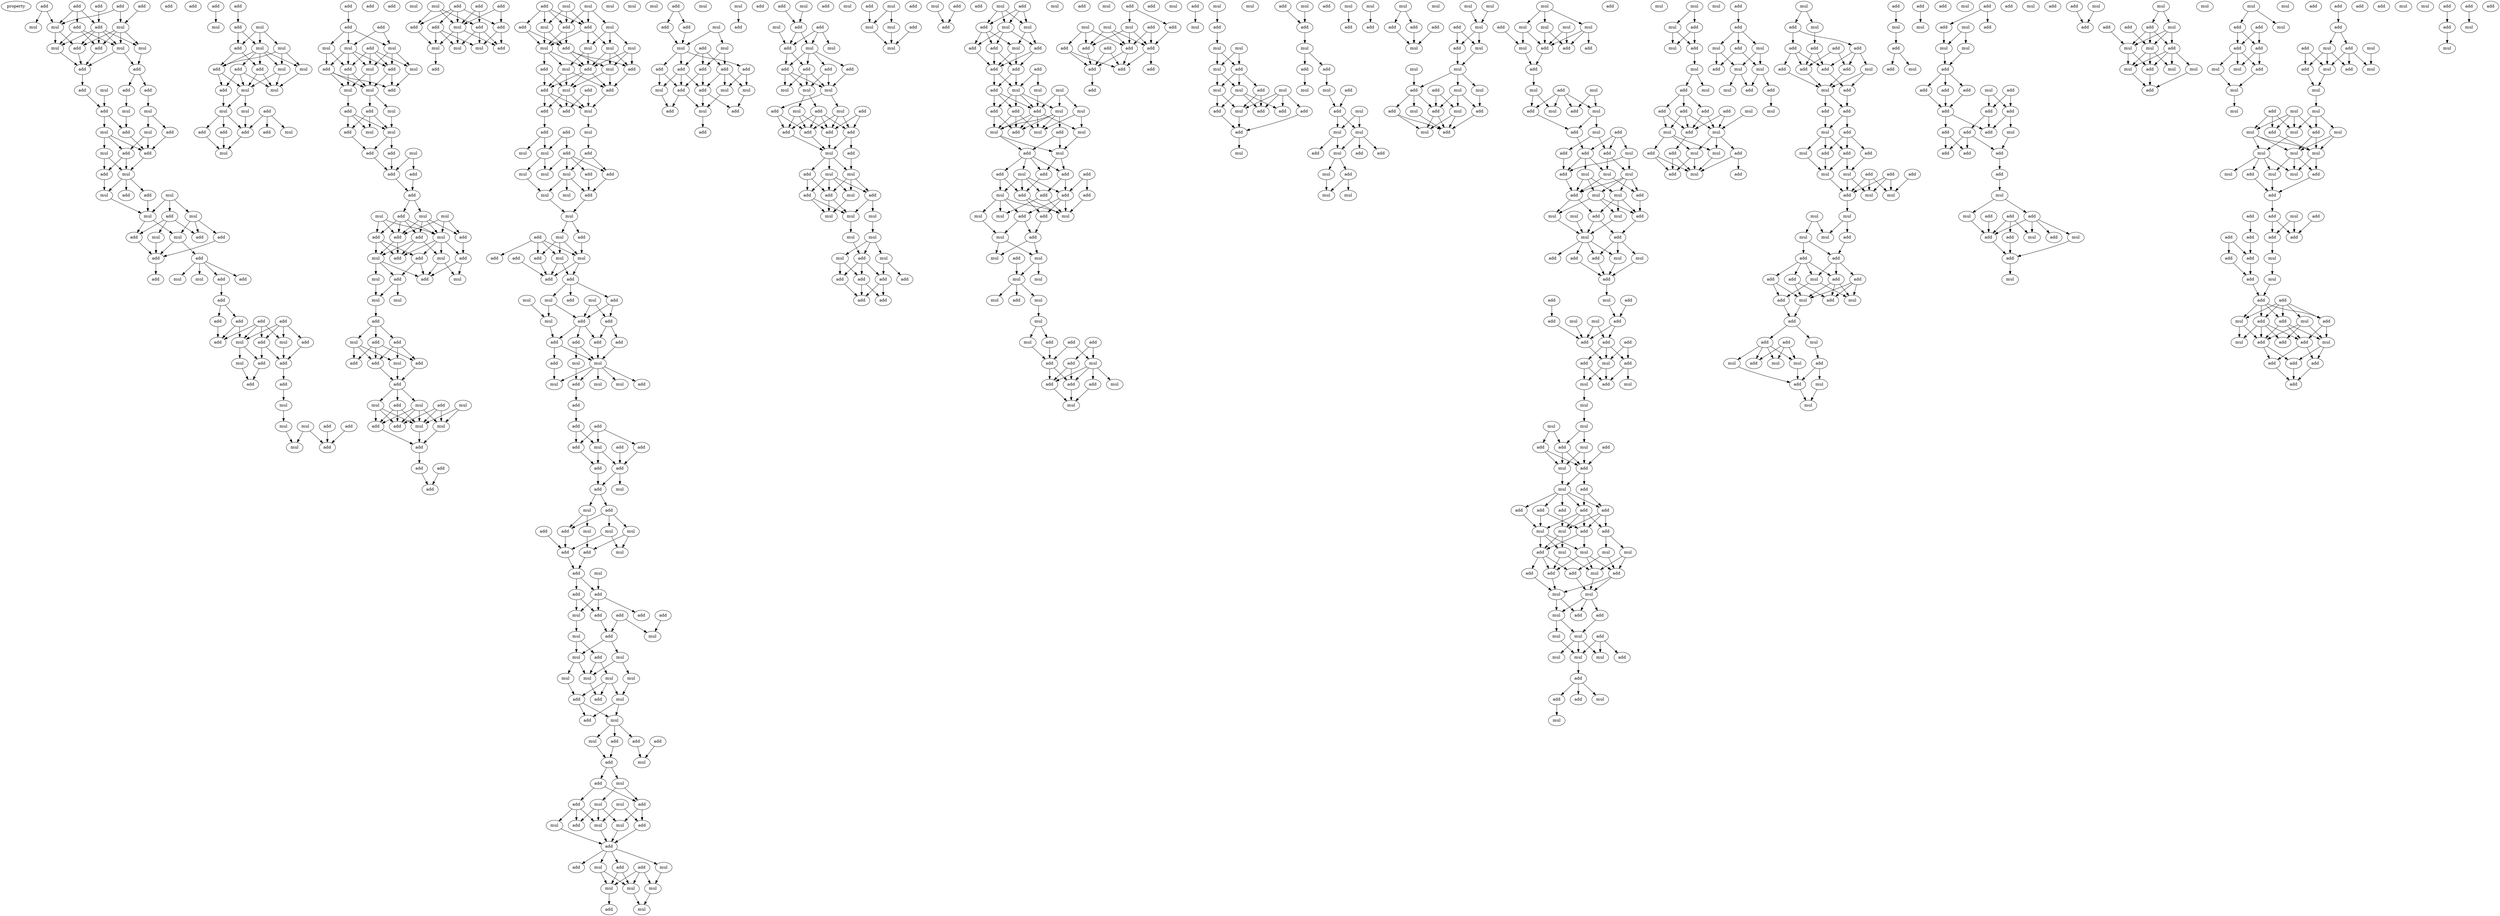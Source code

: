 digraph {
    node [fontcolor=black]
    property [mul=2,lf=1.3]
    0 [ label = add ];
    1 [ label = add ];
    2 [ label = add ];
    3 [ label = add ];
    4 [ label = add ];
    5 [ label = mul ];
    6 [ label = add ];
    7 [ label = mul ];
    8 [ label = add ];
    9 [ label = mul ];
    10 [ label = mul ];
    11 [ label = mul ];
    12 [ label = mul ];
    13 [ label = add ];
    14 [ label = add ];
    15 [ label = add ];
    16 [ label = add ];
    17 [ label = add ];
    18 [ label = add ];
    19 [ label = add ];
    20 [ label = mul ];
    21 [ label = add ];
    22 [ label = mul ];
    23 [ label = mul ];
    24 [ label = mul ];
    25 [ label = add ];
    26 [ label = mul ];
    27 [ label = add ];
    28 [ label = add ];
    29 [ label = mul ];
    30 [ label = add ];
    31 [ label = mul ];
    32 [ label = add ];
    33 [ label = mul ];
    34 [ label = add ];
    35 [ label = add ];
    36 [ label = mul ];
    37 [ label = mul ];
    38 [ label = mul ];
    39 [ label = add ];
    40 [ label = add ];
    41 [ label = mul ];
    42 [ label = add ];
    43 [ label = add ];
    44 [ label = mul ];
    45 [ label = add ];
    46 [ label = add ];
    47 [ label = add ];
    48 [ label = add ];
    49 [ label = add ];
    50 [ label = mul ];
    51 [ label = mul ];
    52 [ label = add ];
    53 [ label = add ];
    54 [ label = add ];
    55 [ label = add ];
    56 [ label = add ];
    57 [ label = add ];
    58 [ label = add ];
    59 [ label = mul ];
    60 [ label = mul ];
    61 [ label = add ];
    62 [ label = mul ];
    63 [ label = add ];
    64 [ label = add ];
    65 [ label = add ];
    66 [ label = add ];
    67 [ label = add ];
    68 [ label = mul ];
    69 [ label = mul ];
    70 [ label = add ];
    71 [ label = add ];
    72 [ label = mul ];
    73 [ label = add ];
    74 [ label = mul ];
    75 [ label = add ];
    76 [ label = add ];
    77 [ label = mul ];
    78 [ label = add ];
    79 [ label = mul ];
    80 [ label = add ];
    81 [ label = mul ];
    82 [ label = add ];
    83 [ label = mul ];
    84 [ label = add ];
    85 [ label = add ];
    86 [ label = mul ];
    87 [ label = mul ];
    88 [ label = add ];
    89 [ label = mul ];
    90 [ label = add ];
    91 [ label = mul ];
    92 [ label = mul ];
    93 [ label = add ];
    94 [ label = mul ];
    95 [ label = add ];
    96 [ label = add ];
    97 [ label = add ];
    98 [ label = mul ];
    99 [ label = add ];
    100 [ label = mul ];
    101 [ label = add ];
    102 [ label = add ];
    103 [ label = add ];
    104 [ label = add ];
    105 [ label = add ];
    106 [ label = add ];
    107 [ label = mul ];
    108 [ label = mul ];
    109 [ label = mul ];
    110 [ label = add ];
    111 [ label = add ];
    112 [ label = mul ];
    113 [ label = mul ];
    114 [ label = add ];
    115 [ label = add ];
    116 [ label = mul ];
    117 [ label = mul ];
    118 [ label = add ];
    119 [ label = add ];
    120 [ label = mul ];
    121 [ label = add ];
    122 [ label = mul ];
    123 [ label = mul ];
    124 [ label = add ];
    125 [ label = add ];
    126 [ label = mul ];
    127 [ label = add ];
    128 [ label = add ];
    129 [ label = add ];
    130 [ label = add ];
    131 [ label = mul ];
    132 [ label = mul ];
    133 [ label = mul ];
    134 [ label = add ];
    135 [ label = add ];
    136 [ label = add ];
    137 [ label = add ];
    138 [ label = mul ];
    139 [ label = mul ];
    140 [ label = add ];
    141 [ label = add ];
    142 [ label = add ];
    143 [ label = mul ];
    144 [ label = mul ];
    145 [ label = add ];
    146 [ label = mul ];
    147 [ label = add ];
    148 [ label = mul ];
    149 [ label = mul ];
    150 [ label = mul ];
    151 [ label = add ];
    152 [ label = add ];
    153 [ label = add ];
    154 [ label = mul ];
    155 [ label = mul ];
    156 [ label = add ];
    157 [ label = add ];
    158 [ label = add ];
    159 [ label = add ];
    160 [ label = mul ];
    161 [ label = mul ];
    162 [ label = add ];
    163 [ label = add ];
    164 [ label = mul ];
    165 [ label = add ];
    166 [ label = add ];
    167 [ label = mul ];
    168 [ label = mul ];
    169 [ label = add ];
    170 [ label = add ];
    171 [ label = add ];
    172 [ label = add ];
    173 [ label = add ];
    174 [ label = mul ];
    175 [ label = add ];
    176 [ label = add ];
    177 [ label = mul ];
    178 [ label = add ];
    179 [ label = add ];
    180 [ label = add ];
    181 [ label = add ];
    182 [ label = mul ];
    183 [ label = add ];
    184 [ label = mul ];
    185 [ label = mul ];
    186 [ label = add ];
    187 [ label = mul ];
    188 [ label = add ];
    189 [ label = mul ];
    190 [ label = add ];
    191 [ label = mul ];
    192 [ label = add ];
    193 [ label = add ];
    194 [ label = mul ];
    195 [ label = mul ];
    196 [ label = add ];
    197 [ label = mul ];
    198 [ label = mul ];
    199 [ label = mul ];
    200 [ label = add ];
    201 [ label = add ];
    202 [ label = mul ];
    203 [ label = add ];
    204 [ label = mul ];
    205 [ label = add ];
    206 [ label = mul ];
    207 [ label = add ];
    208 [ label = add ];
    209 [ label = add ];
    210 [ label = mul ];
    211 [ label = add ];
    212 [ label = add ];
    213 [ label = add ];
    214 [ label = mul ];
    215 [ label = add ];
    216 [ label = mul ];
    217 [ label = add ];
    218 [ label = mul ];
    219 [ label = add ];
    220 [ label = add ];
    221 [ label = mul ];
    222 [ label = mul ];
    223 [ label = mul ];
    224 [ label = add ];
    225 [ label = mul ];
    226 [ label = mul ];
    227 [ label = mul ];
    228 [ label = mul ];
    229 [ label = add ];
    230 [ label = mul ];
    231 [ label = add ];
    232 [ label = add ];
    233 [ label = add ];
    234 [ label = mul ];
    235 [ label = add ];
    236 [ label = mul ];
    237 [ label = add ];
    238 [ label = add ];
    239 [ label = add ];
    240 [ label = add ];
    241 [ label = mul ];
    242 [ label = mul ];
    243 [ label = mul ];
    244 [ label = add ];
    245 [ label = mul ];
    246 [ label = add ];
    247 [ label = add ];
    248 [ label = add ];
    249 [ label = add ];
    250 [ label = add ];
    251 [ label = mul ];
    252 [ label = mul ];
    253 [ label = add ];
    254 [ label = add ];
    255 [ label = add ];
    256 [ label = mul ];
    257 [ label = mul ];
    258 [ label = mul ];
    259 [ label = add ];
    260 [ label = add ];
    261 [ label = add ];
    262 [ label = add ];
    263 [ label = mul ];
    264 [ label = add ];
    265 [ label = add ];
    266 [ label = mul ];
    267 [ label = add ];
    268 [ label = add ];
    269 [ label = mul ];
    270 [ label = add ];
    271 [ label = mul ];
    272 [ label = add ];
    273 [ label = add ];
    274 [ label = mul ];
    275 [ label = add ];
    276 [ label = mul ];
    277 [ label = mul ];
    278 [ label = mul ];
    279 [ label = add ];
    280 [ label = add ];
    281 [ label = mul ];
    282 [ label = mul ];
    283 [ label = add ];
    284 [ label = add ];
    285 [ label = add ];
    286 [ label = mul ];
    287 [ label = add ];
    288 [ label = add ];
    289 [ label = add ];
    290 [ label = add ];
    291 [ label = mul ];
    292 [ label = mul ];
    293 [ label = add ];
    294 [ label = mul ];
    295 [ label = mul ];
    296 [ label = add ];
    297 [ label = mul ];
    298 [ label = mul ];
    299 [ label = mul ];
    300 [ label = mul ];
    301 [ label = add ];
    302 [ label = mul ];
    303 [ label = add ];
    304 [ label = mul ];
    305 [ label = add ];
    306 [ label = add ];
    307 [ label = add ];
    308 [ label = mul ];
    309 [ label = add ];
    310 [ label = mul ];
    311 [ label = add ];
    312 [ label = mul ];
    313 [ label = add ];
    314 [ label = mul ];
    315 [ label = add ];
    316 [ label = mul ];
    317 [ label = add ];
    318 [ label = add ];
    319 [ label = mul ];
    320 [ label = mul ];
    321 [ label = mul ];
    322 [ label = add ];
    323 [ label = add ];
    324 [ label = mul ];
    325 [ label = add ];
    326 [ label = mul ];
    327 [ label = add ];
    328 [ label = add ];
    329 [ label = mul ];
    330 [ label = mul ];
    331 [ label = mul ];
    332 [ label = mul ];
    333 [ label = add ];
    334 [ label = add ];
    335 [ label = mul ];
    336 [ label = add ];
    337 [ label = add ];
    338 [ label = add ];
    339 [ label = mul ];
    340 [ label = mul ];
    341 [ label = add ];
    342 [ label = add ];
    343 [ label = add ];
    344 [ label = add ];
    345 [ label = add ];
    346 [ label = add ];
    347 [ label = mul ];
    348 [ label = mul ];
    349 [ label = add ];
    350 [ label = mul ];
    351 [ label = add ];
    352 [ label = mul ];
    353 [ label = add ];
    354 [ label = mul ];
    355 [ label = add ];
    356 [ label = mul ];
    357 [ label = add ];
    358 [ label = add ];
    359 [ label = add ];
    360 [ label = mul ];
    361 [ label = add ];
    362 [ label = add ];
    363 [ label = mul ];
    364 [ label = add ];
    365 [ label = mul ];
    366 [ label = add ];
    367 [ label = mul ];
    368 [ label = add ];
    369 [ label = add ];
    370 [ label = add ];
    371 [ label = add ];
    372 [ label = mul ];
    373 [ label = mul ];
    374 [ label = mul ];
    375 [ label = add ];
    376 [ label = mul ];
    377 [ label = mul ];
    378 [ label = add ];
    379 [ label = add ];
    380 [ label = add ];
    381 [ label = add ];
    382 [ label = add ];
    383 [ label = add ];
    384 [ label = mul ];
    385 [ label = add ];
    386 [ label = mul ];
    387 [ label = mul ];
    388 [ label = add ];
    389 [ label = add ];
    390 [ label = mul ];
    391 [ label = mul ];
    392 [ label = add ];
    393 [ label = add ];
    394 [ label = mul ];
    395 [ label = mul ];
    396 [ label = mul ];
    397 [ label = mul ];
    398 [ label = mul ];
    399 [ label = mul ];
    400 [ label = mul ];
    401 [ label = add ];
    402 [ label = add ];
    403 [ label = add ];
    404 [ label = add ];
    405 [ label = add ];
    406 [ label = add ];
    407 [ label = add ];
    408 [ label = add ];
    409 [ label = mul ];
    410 [ label = mul ];
    411 [ label = mul ];
    412 [ label = add ];
    413 [ label = add ];
    414 [ label = mul ];
    415 [ label = mul ];
    416 [ label = add ];
    417 [ label = add ];
    418 [ label = add ];
    419 [ label = mul ];
    420 [ label = add ];
    421 [ label = mul ];
    422 [ label = mul ];
    423 [ label = add ];
    424 [ label = add ];
    425 [ label = add ];
    426 [ label = mul ];
    427 [ label = add ];
    428 [ label = add ];
    429 [ label = add ];
    430 [ label = add ];
    431 [ label = mul ];
    432 [ label = mul ];
    433 [ label = mul ];
    434 [ label = add ];
    435 [ label = add ];
    436 [ label = mul ];
    437 [ label = add ];
    438 [ label = add ];
    439 [ label = mul ];
    440 [ label = mul ];
    441 [ label = mul ];
    442 [ label = add ];
    443 [ label = add ];
    444 [ label = mul ];
    445 [ label = mul ];
    446 [ label = add ];
    447 [ label = add ];
    448 [ label = mul ];
    449 [ label = add ];
    450 [ label = add ];
    451 [ label = add ];
    452 [ label = add ];
    453 [ label = add ];
    454 [ label = add ];
    455 [ label = add ];
    456 [ label = mul ];
    457 [ label = add ];
    458 [ label = mul ];
    459 [ label = mul ];
    460 [ label = add ];
    461 [ label = mul ];
    462 [ label = mul ];
    463 [ label = add ];
    464 [ label = add ];
    465 [ label = mul ];
    466 [ label = mul ];
    467 [ label = mul ];
    468 [ label = mul ];
    469 [ label = mul ];
    470 [ label = add ];
    471 [ label = mul ];
    472 [ label = mul ];
    473 [ label = add ];
    474 [ label = add ];
    475 [ label = mul ];
    476 [ label = add ];
    477 [ label = mul ];
    478 [ label = add ];
    479 [ label = mul ];
    480 [ label = add ];
    481 [ label = add ];
    482 [ label = add ];
    483 [ label = add ];
    484 [ label = mul ];
    485 [ label = add ];
    486 [ label = mul ];
    487 [ label = mul ];
    488 [ label = add ];
    489 [ label = add ];
    490 [ label = mul ];
    491 [ label = mul ];
    492 [ label = add ];
    493 [ label = mul ];
    494 [ label = add ];
    495 [ label = add ];
    496 [ label = add ];
    497 [ label = add ];
    498 [ label = add ];
    499 [ label = add ];
    500 [ label = add ];
    501 [ label = add ];
    502 [ label = add ];
    503 [ label = add ];
    504 [ label = mul ];
    505 [ label = add ];
    506 [ label = mul ];
    507 [ label = mul ];
    508 [ label = add ];
    509 [ label = mul ];
    510 [ label = mul ];
    511 [ label = mul ];
    512 [ label = add ];
    513 [ label = mul ];
    514 [ label = mul ];
    515 [ label = mul ];
    516 [ label = mul ];
    517 [ label = add ];
    518 [ label = add ];
    519 [ label = add ];
    520 [ label = add ];
    521 [ label = mul ];
    522 [ label = add ];
    523 [ label = add ];
    524 [ label = add ];
    525 [ label = add ];
    526 [ label = mul ];
    527 [ label = mul ];
    528 [ label = mul ];
    529 [ label = add ];
    530 [ label = add ];
    531 [ label = mul ];
    532 [ label = add ];
    533 [ label = add ];
    534 [ label = add ];
    535 [ label = mul ];
    536 [ label = mul ];
    537 [ label = add ];
    538 [ label = mul ];
    539 [ label = mul ];
    540 [ label = mul ];
    541 [ label = mul ];
    542 [ label = add ];
    543 [ label = mul ];
    544 [ label = add ];
    545 [ label = add ];
    546 [ label = add ];
    547 [ label = add ];
    548 [ label = mul ];
    549 [ label = mul ];
    550 [ label = mul ];
    551 [ label = mul ];
    552 [ label = add ];
    553 [ label = add ];
    554 [ label = mul ];
    555 [ label = add ];
    556 [ label = mul ];
    557 [ label = mul ];
    558 [ label = mul ];
    559 [ label = mul ];
    560 [ label = add ];
    561 [ label = mul ];
    562 [ label = add ];
    563 [ label = mul ];
    564 [ label = mul ];
    565 [ label = add ];
    566 [ label = add ];
    567 [ label = mul ];
    568 [ label = mul ];
    569 [ label = add ];
    570 [ label = add ];
    571 [ label = mul ];
    572 [ label = mul ];
    573 [ label = add ];
    574 [ label = mul ];
    575 [ label = add ];
    576 [ label = mul ];
    577 [ label = mul ];
    578 [ label = add ];
    579 [ label = mul ];
    580 [ label = mul ];
    581 [ label = mul ];
    582 [ label = mul ];
    583 [ label = add ];
    584 [ label = add ];
    585 [ label = add ];
    586 [ label = add ];
    587 [ label = mul ];
    588 [ label = add ];
    589 [ label = mul ];
    590 [ label = mul ];
    591 [ label = add ];
    592 [ label = mul ];
    593 [ label = add ];
    594 [ label = add ];
    595 [ label = add ];
    596 [ label = mul ];
    597 [ label = mul ];
    598 [ label = add ];
    599 [ label = add ];
    600 [ label = add ];
    601 [ label = add ];
    602 [ label = mul ];
    603 [ label = mul ];
    604 [ label = mul ];
    605 [ label = mul ];
    606 [ label = mul ];
    607 [ label = add ];
    608 [ label = add ];
    609 [ label = add ];
    610 [ label = add ];
    611 [ label = mul ];
    612 [ label = mul ];
    613 [ label = mul ];
    614 [ label = mul ];
    615 [ label = add ];
    616 [ label = add ];
    617 [ label = mul ];
    618 [ label = add ];
    619 [ label = mul ];
    620 [ label = add ];
    621 [ label = add ];
    622 [ label = add ];
    623 [ label = mul ];
    624 [ label = add ];
    625 [ label = mul ];
    626 [ label = mul ];
    627 [ label = add ];
    628 [ label = add ];
    629 [ label = add ];
    630 [ label = add ];
    631 [ label = add ];
    632 [ label = add ];
    633 [ label = mul ];
    634 [ label = add ];
    635 [ label = add ];
    636 [ label = mul ];
    637 [ label = mul ];
    638 [ label = mul ];
    639 [ label = mul ];
    640 [ label = mul ];
    641 [ label = add ];
    642 [ label = add ];
    643 [ label = mul ];
    644 [ label = add ];
    645 [ label = add ];
    646 [ label = mul ];
    647 [ label = mul ];
    648 [ label = add ];
    649 [ label = add ];
    650 [ label = add ];
    651 [ label = add ];
    652 [ label = add ];
    653 [ label = add ];
    654 [ label = add ];
    655 [ label = mul ];
    656 [ label = mul ];
    657 [ label = add ];
    658 [ label = mul ];
    659 [ label = mul ];
    660 [ label = add ];
    661 [ label = mul ];
    662 [ label = mul ];
    663 [ label = add ];
    664 [ label = add ];
    665 [ label = mul ];
    666 [ label = add ];
    667 [ label = add ];
    668 [ label = mul ];
    669 [ label = mul ];
    670 [ label = add ];
    671 [ label = mul ];
    672 [ label = add ];
    673 [ label = mul ];
    674 [ label = add ];
    675 [ label = mul ];
    676 [ label = mul ];
    677 [ label = add ];
    678 [ label = mul ];
    679 [ label = mul ];
    680 [ label = add ];
    681 [ label = add ];
    682 [ label = add ];
    683 [ label = add ];
    684 [ label = mul ];
    685 [ label = mul ];
    686 [ label = mul ];
    687 [ label = mul ];
    688 [ label = add ];
    689 [ label = mul ];
    690 [ label = add ];
    691 [ label = mul ];
    692 [ label = mul ];
    693 [ label = add ];
    694 [ label = mul ];
    695 [ label = mul ];
    696 [ label = add ];
    697 [ label = add ];
    698 [ label = add ];
    699 [ label = add ];
    700 [ label = add ];
    701 [ label = mul ];
    702 [ label = mul ];
    703 [ label = add ];
    704 [ label = add ];
    705 [ label = mul ];
    706 [ label = add ];
    707 [ label = mul ];
    708 [ label = add ];
    709 [ label = mul ];
    710 [ label = add ];
    711 [ label = mul ];
    712 [ label = add ];
    713 [ label = add ];
    714 [ label = add ];
    715 [ label = mul ];
    716 [ label = mul ];
    717 [ label = mul ];
    718 [ label = add ];
    719 [ label = mul ];
    720 [ label = add ];
    721 [ label = add ];
    722 [ label = mul ];
    723 [ label = mul ];
    724 [ label = mul ];
    725 [ label = mul ];
    726 [ label = add ];
    727 [ label = add ];
    728 [ label = add ];
    729 [ label = add ];
    730 [ label = add ];
    731 [ label = add ];
    732 [ label = mul ];
    733 [ label = add ];
    734 [ label = add ];
    735 [ label = add ];
    736 [ label = add ];
    737 [ label = mul ];
    738 [ label = add ];
    739 [ label = add ];
    740 [ label = mul ];
    741 [ label = add ];
    742 [ label = add ];
    743 [ label = add ];
    744 [ label = add ];
    745 [ label = mul ];
    746 [ label = mul ];
    747 [ label = mul ];
    748 [ label = add ];
    749 [ label = add ];
    750 [ label = add ];
    751 [ label = mul ];
    752 [ label = mul ];
    753 [ label = add ];
    754 [ label = mul ];
    755 [ label = mul ];
    756 [ label = mul ];
    757 [ label = add ];
    758 [ label = mul ];
    759 [ label = add ];
    760 [ label = add ];
    761 [ label = add ];
    762 [ label = add ];
    763 [ label = add ];
    764 [ label = add ];
    765 [ label = mul ];
    766 [ label = add ];
    767 [ label = mul ];
    768 [ label = add ];
    769 [ label = mul ];
    770 [ label = add ];
    771 [ label = add ];
    772 [ label = add ];
    773 [ label = mul ];
    774 [ label = mul ];
    775 [ label = mul ];
    776 [ label = add ];
    777 [ label = mul ];
    778 [ label = add ];
    779 [ label = mul ];
    780 [ label = add ];
    781 [ label = add ];
    782 [ label = mul ];
    783 [ label = mul ];
    784 [ label = add ];
    785 [ label = add ];
    786 [ label = add ];
    787 [ label = mul ];
    788 [ label = mul ];
    789 [ label = add ];
    790 [ label = mul ];
    791 [ label = add ];
    792 [ label = add ];
    793 [ label = mul ];
    794 [ label = add ];
    795 [ label = add ];
    796 [ label = mul ];
    797 [ label = mul ];
    798 [ label = mul ];
    799 [ label = add ];
    800 [ label = add ];
    801 [ label = add ];
    802 [ label = add ];
    803 [ label = add ];
    804 [ label = mul ];
    805 [ label = add ];
    806 [ label = add ];
    807 [ label = add ];
    808 [ label = add ];
    809 [ label = add ];
    810 [ label = add ];
    811 [ label = add ];
    812 [ label = mul ];
    813 [ label = add ];
    814 [ label = add ];
    815 [ label = add ];
    816 [ label = add ];
    817 [ label = mul ];
    818 [ label = add ];
    819 [ label = add ];
    820 [ label = add ];
    821 [ label = mul ];
    822 [ label = add ];
    823 [ label = add ];
    824 [ label = mul ];
    825 [ label = mul ];
    826 [ label = add ];
    827 [ label = add ];
    828 [ label = add ];
    829 [ label = mul ];
    830 [ label = mul ];
    831 [ label = add ];
    832 [ label = mul ];
    833 [ label = add ];
    834 [ label = mul ];
    835 [ label = add ];
    836 [ label = add ];
    837 [ label = mul ];
    838 [ label = mul ];
    839 [ label = add ];
    840 [ label = mul ];
    841 [ label = mul ];
    842 [ label = add ];
    843 [ label = mul ];
    844 [ label = mul ];
    845 [ label = add ];
    846 [ label = mul ];
    847 [ label = add ];
    848 [ label = add ];
    849 [ label = mul ];
    850 [ label = add ];
    851 [ label = mul ];
    852 [ label = add ];
    853 [ label = add ];
    854 [ label = add ];
    855 [ label = mul ];
    856 [ label = mul ];
    857 [ label = mul ];
    858 [ label = add ];
    859 [ label = add ];
    860 [ label = add ];
    861 [ label = mul ];
    862 [ label = mul ];
    863 [ label = add ];
    864 [ label = mul ];
    865 [ label = add ];
    866 [ label = mul ];
    867 [ label = add ];
    868 [ label = add ];
    869 [ label = add ];
    870 [ label = mul ];
    871 [ label = mul ];
    872 [ label = mul ];
    873 [ label = add ];
    874 [ label = mul ];
    875 [ label = mul ];
    876 [ label = mul ];
    877 [ label = mul ];
    878 [ label = mul ];
    879 [ label = add ];
    880 [ label = add ];
    881 [ label = mul ];
    882 [ label = mul ];
    883 [ label = mul ];
    884 [ label = add ];
    885 [ label = mul ];
    886 [ label = add ];
    887 [ label = mul ];
    888 [ label = mul ];
    889 [ label = add ];
    890 [ label = add ];
    891 [ label = add ];
    892 [ label = mul ];
    893 [ label = add ];
    894 [ label = add ];
    895 [ label = add ];
    896 [ label = add ];
    897 [ label = add ];
    898 [ label = mul ];
    899 [ label = add ];
    900 [ label = add ];
    901 [ label = add ];
    902 [ label = mul ];
    903 [ label = add ];
    904 [ label = add ];
    905 [ label = mul ];
    906 [ label = add ];
    907 [ label = add ];
    908 [ label = mul ];
    909 [ label = add ];
    910 [ label = add ];
    911 [ label = add ];
    912 [ label = add ];
    913 [ label = mul ];
    914 [ label = mul ];
    915 [ label = add ];
    916 [ label = add ];
    917 [ label = add ];
    918 [ label = add ];
    919 [ label = mul ];
    920 [ label = add ];
    921 [ label = add ];
    922 [ label = add ];
    923 [ label = add ];
    924 [ label = mul ];
    925 [ label = mul ];
    0 -> 6 [ name = 0 ];
    0 -> 8 [ name = 1 ];
    0 -> 9 [ name = 2 ];
    1 -> 5 [ name = 3 ];
    1 -> 9 [ name = 4 ];
    2 -> 8 [ name = 5 ];
    3 -> 7 [ name = 6 ];
    4 -> 7 [ name = 7 ];
    4 -> 9 [ name = 8 ];
    6 -> 10 [ name = 9 ];
    6 -> 12 [ name = 10 ];
    6 -> 14 [ name = 11 ];
    7 -> 10 [ name = 12 ];
    7 -> 11 [ name = 13 ];
    7 -> 13 [ name = 14 ];
    7 -> 14 [ name = 15 ];
    8 -> 10 [ name = 16 ];
    8 -> 11 [ name = 17 ];
    8 -> 12 [ name = 18 ];
    8 -> 13 [ name = 19 ];
    8 -> 14 [ name = 20 ];
    9 -> 12 [ name = 21 ];
    9 -> 13 [ name = 22 ];
    10 -> 15 [ name = 23 ];
    10 -> 16 [ name = 24 ];
    11 -> 16 [ name = 25 ];
    12 -> 15 [ name = 26 ];
    13 -> 15 [ name = 27 ];
    14 -> 15 [ name = 28 ];
    15 -> 18 [ name = 29 ];
    16 -> 17 [ name = 30 ];
    16 -> 19 [ name = 31 ];
    17 -> 23 [ name = 32 ];
    18 -> 21 [ name = 33 ];
    19 -> 22 [ name = 34 ];
    20 -> 21 [ name = 35 ];
    21 -> 26 [ name = 36 ];
    21 -> 27 [ name = 37 ];
    22 -> 27 [ name = 38 ];
    23 -> 24 [ name = 39 ];
    23 -> 25 [ name = 40 ];
    24 -> 28 [ name = 41 ];
    24 -> 30 [ name = 42 ];
    25 -> 30 [ name = 43 ];
    26 -> 28 [ name = 44 ];
    26 -> 29 [ name = 45 ];
    26 -> 30 [ name = 46 ];
    27 -> 30 [ name = 47 ];
    28 -> 31 [ name = 48 ];
    28 -> 32 [ name = 49 ];
    29 -> 31 [ name = 50 ];
    29 -> 32 [ name = 51 ];
    30 -> 31 [ name = 52 ];
    31 -> 34 [ name = 53 ];
    31 -> 35 [ name = 54 ];
    31 -> 36 [ name = 55 ];
    32 -> 36 [ name = 56 ];
    33 -> 37 [ name = 57 ];
    33 -> 38 [ name = 58 ];
    33 -> 39 [ name = 59 ];
    34 -> 38 [ name = 60 ];
    36 -> 38 [ name = 61 ];
    37 -> 42 [ name = 62 ];
    37 -> 43 [ name = 63 ];
    37 -> 44 [ name = 64 ];
    38 -> 40 [ name = 65 ];
    38 -> 44 [ name = 66 ];
    39 -> 40 [ name = 67 ];
    39 -> 41 [ name = 68 ];
    39 -> 42 [ name = 69 ];
    40 -> 46 [ name = 70 ];
    41 -> 46 [ name = 71 ];
    43 -> 46 [ name = 72 ];
    44 -> 45 [ name = 73 ];
    44 -> 46 [ name = 74 ];
    45 -> 47 [ name = 75 ];
    45 -> 48 [ name = 76 ];
    45 -> 50 [ name = 77 ];
    45 -> 51 [ name = 78 ];
    46 -> 49 [ name = 79 ];
    47 -> 52 [ name = 80 ];
    52 -> 55 [ name = 81 ];
    52 -> 56 [ name = 82 ];
    53 -> 58 [ name = 83 ];
    53 -> 59 [ name = 84 ];
    53 -> 60 [ name = 85 ];
    53 -> 61 [ name = 86 ];
    54 -> 57 [ name = 87 ];
    54 -> 59 [ name = 88 ];
    54 -> 60 [ name = 89 ];
    54 -> 61 [ name = 90 ];
    55 -> 57 [ name = 91 ];
    56 -> 57 [ name = 92 ];
    56 -> 60 [ name = 93 ];
    58 -> 64 [ name = 94 ];
    59 -> 64 [ name = 95 ];
    60 -> 62 [ name = 96 ];
    60 -> 63 [ name = 97 ];
    61 -> 63 [ name = 98 ];
    61 -> 64 [ name = 99 ];
    62 -> 66 [ name = 100 ];
    63 -> 66 [ name = 101 ];
    64 -> 67 [ name = 102 ];
    67 -> 68 [ name = 103 ];
    68 -> 72 [ name = 104 ];
    69 -> 74 [ name = 105 ];
    69 -> 75 [ name = 106 ];
    70 -> 75 [ name = 107 ];
    71 -> 75 [ name = 108 ];
    72 -> 74 [ name = 109 ];
    76 -> 77 [ name = 110 ];
    78 -> 80 [ name = 111 ];
    79 -> 81 [ name = 112 ];
    79 -> 82 [ name = 113 ];
    79 -> 83 [ name = 114 ];
    80 -> 81 [ name = 115 ];
    80 -> 82 [ name = 116 ];
    81 -> 84 [ name = 117 ];
    81 -> 85 [ name = 118 ];
    81 -> 86 [ name = 119 ];
    81 -> 87 [ name = 120 ];
    81 -> 88 [ name = 121 ];
    82 -> 84 [ name = 122 ];
    82 -> 85 [ name = 123 ];
    83 -> 84 [ name = 124 ];
    83 -> 86 [ name = 125 ];
    83 -> 87 [ name = 126 ];
    84 -> 90 [ name = 127 ];
    84 -> 91 [ name = 128 ];
    85 -> 89 [ name = 129 ];
    85 -> 91 [ name = 130 ];
    86 -> 89 [ name = 131 ];
    87 -> 89 [ name = 132 ];
    87 -> 91 [ name = 133 ];
    88 -> 89 [ name = 134 ];
    88 -> 90 [ name = 135 ];
    88 -> 91 [ name = 136 ];
    90 -> 94 [ name = 137 ];
    91 -> 92 [ name = 138 ];
    91 -> 94 [ name = 139 ];
    92 -> 96 [ name = 140 ];
    93 -> 96 [ name = 141 ];
    93 -> 97 [ name = 142 ];
    93 -> 98 [ name = 143 ];
    94 -> 95 [ name = 144 ];
    94 -> 96 [ name = 145 ];
    94 -> 99 [ name = 146 ];
    95 -> 100 [ name = 147 ];
    96 -> 100 [ name = 148 ];
    99 -> 100 [ name = 149 ];
    101 -> 104 [ name = 150 ];
    104 -> 107 [ name = 151 ];
    104 -> 108 [ name = 152 ];
    104 -> 109 [ name = 153 ];
    105 -> 107 [ name = 154 ];
    105 -> 109 [ name = 155 ];
    106 -> 110 [ name = 156 ];
    106 -> 112 [ name = 157 ];
    106 -> 113 [ name = 158 ];
    106 -> 114 [ name = 159 ];
    107 -> 110 [ name = 160 ];
    107 -> 111 [ name = 161 ];
    107 -> 112 [ name = 162 ];
    107 -> 114 [ name = 163 ];
    108 -> 110 [ name = 164 ];
    108 -> 111 [ name = 165 ];
    109 -> 112 [ name = 166 ];
    109 -> 113 [ name = 167 ];
    109 -> 114 [ name = 168 ];
    110 -> 116 [ name = 169 ];
    110 -> 117 [ name = 170 ];
    111 -> 115 [ name = 171 ];
    111 -> 116 [ name = 172 ];
    111 -> 117 [ name = 173 ];
    112 -> 116 [ name = 174 ];
    112 -> 117 [ name = 175 ];
    113 -> 115 [ name = 176 ];
    114 -> 115 [ name = 177 ];
    114 -> 116 [ name = 178 ];
    116 -> 118 [ name = 179 ];
    116 -> 120 [ name = 180 ];
    117 -> 119 [ name = 181 ];
    118 -> 121 [ name = 182 ];
    118 -> 122 [ name = 183 ];
    118 -> 123 [ name = 184 ];
    119 -> 121 [ name = 185 ];
    119 -> 122 [ name = 186 ];
    119 -> 123 [ name = 187 ];
    120 -> 123 [ name = 188 ];
    121 -> 125 [ name = 189 ];
    123 -> 124 [ name = 190 ];
    123 -> 125 [ name = 191 ];
    124 -> 127 [ name = 192 ];
    125 -> 127 [ name = 193 ];
    126 -> 127 [ name = 194 ];
    126 -> 128 [ name = 195 ];
    127 -> 129 [ name = 196 ];
    128 -> 129 [ name = 197 ];
    129 -> 130 [ name = 198 ];
    129 -> 132 [ name = 199 ];
    130 -> 134 [ name = 200 ];
    130 -> 135 [ name = 201 ];
    130 -> 137 [ name = 202 ];
    130 -> 138 [ name = 203 ];
    131 -> 134 [ name = 204 ];
    131 -> 135 [ name = 205 ];
    131 -> 138 [ name = 206 ];
    132 -> 134 [ name = 207 ];
    132 -> 136 [ name = 208 ];
    132 -> 137 [ name = 209 ];
    132 -> 138 [ name = 210 ];
    133 -> 134 [ name = 211 ];
    133 -> 136 [ name = 212 ];
    133 -> 138 [ name = 213 ];
    134 -> 140 [ name = 214 ];
    134 -> 143 [ name = 215 ];
    135 -> 140 [ name = 216 ];
    135 -> 142 [ name = 217 ];
    135 -> 143 [ name = 218 ];
    136 -> 141 [ name = 219 ];
    137 -> 139 [ name = 220 ];
    137 -> 140 [ name = 221 ];
    137 -> 143 [ name = 222 ];
    138 -> 139 [ name = 223 ];
    138 -> 140 [ name = 224 ];
    138 -> 141 [ name = 225 ];
    138 -> 142 [ name = 226 ];
    139 -> 144 [ name = 227 ];
    139 -> 145 [ name = 228 ];
    141 -> 144 [ name = 229 ];
    141 -> 145 [ name = 230 ];
    142 -> 145 [ name = 231 ];
    142 -> 147 [ name = 232 ];
    143 -> 145 [ name = 233 ];
    143 -> 146 [ name = 234 ];
    143 -> 147 [ name = 235 ];
    146 -> 149 [ name = 236 ];
    147 -> 148 [ name = 237 ];
    147 -> 149 [ name = 238 ];
    149 -> 151 [ name = 239 ];
    151 -> 152 [ name = 240 ];
    151 -> 153 [ name = 241 ];
    151 -> 154 [ name = 242 ];
    152 -> 156 [ name = 243 ];
    152 -> 157 [ name = 244 ];
    152 -> 158 [ name = 245 ];
    153 -> 155 [ name = 246 ];
    153 -> 156 [ name = 247 ];
    153 -> 158 [ name = 248 ];
    154 -> 155 [ name = 249 ];
    154 -> 157 [ name = 250 ];
    154 -> 158 [ name = 251 ];
    155 -> 159 [ name = 252 ];
    156 -> 159 [ name = 253 ];
    158 -> 159 [ name = 254 ];
    159 -> 161 [ name = 255 ];
    159 -> 162 [ name = 256 ];
    159 -> 164 [ name = 257 ];
    160 -> 167 [ name = 258 ];
    160 -> 168 [ name = 259 ];
    161 -> 165 [ name = 260 ];
    161 -> 166 [ name = 261 ];
    161 -> 167 [ name = 262 ];
    161 -> 168 [ name = 263 ];
    162 -> 165 [ name = 264 ];
    162 -> 166 [ name = 265 ];
    162 -> 168 [ name = 266 ];
    163 -> 166 [ name = 267 ];
    163 -> 167 [ name = 268 ];
    163 -> 168 [ name = 269 ];
    164 -> 165 [ name = 270 ];
    164 -> 166 [ name = 271 ];
    164 -> 168 [ name = 272 ];
    165 -> 169 [ name = 273 ];
    167 -> 169 [ name = 274 ];
    168 -> 169 [ name = 275 ];
    169 -> 171 [ name = 276 ];
    170 -> 172 [ name = 277 ];
    171 -> 172 [ name = 278 ];
    173 -> 177 [ name = 279 ];
    173 -> 178 [ name = 280 ];
    173 -> 179 [ name = 281 ];
    173 -> 181 [ name = 282 ];
    174 -> 177 [ name = 283 ];
    174 -> 178 [ name = 284 ];
    174 -> 180 [ name = 285 ];
    175 -> 177 [ name = 286 ];
    175 -> 181 [ name = 287 ];
    176 -> 177 [ name = 288 ];
    176 -> 180 [ name = 289 ];
    177 -> 182 [ name = 290 ];
    177 -> 183 [ name = 291 ];
    177 -> 185 [ name = 292 ];
    178 -> 182 [ name = 293 ];
    179 -> 182 [ name = 294 ];
    179 -> 184 [ name = 295 ];
    179 -> 185 [ name = 296 ];
    180 -> 183 [ name = 297 ];
    180 -> 184 [ name = 298 ];
    180 -> 185 [ name = 299 ];
    181 -> 183 [ name = 300 ];
    181 -> 184 [ name = 301 ];
    182 -> 186 [ name = 302 ];
    187 -> 190 [ name = 303 ];
    187 -> 191 [ name = 304 ];
    187 -> 192 [ name = 305 ];
    188 -> 190 [ name = 306 ];
    188 -> 192 [ name = 307 ];
    188 -> 193 [ name = 308 ];
    188 -> 194 [ name = 309 ];
    189 -> 190 [ name = 310 ];
    189 -> 192 [ name = 311 ];
    189 -> 194 [ name = 312 ];
    190 -> 195 [ name = 313 ];
    190 -> 198 [ name = 314 ];
    190 -> 199 [ name = 315 ];
    191 -> 195 [ name = 316 ];
    191 -> 197 [ name = 317 ];
    191 -> 198 [ name = 318 ];
    192 -> 196 [ name = 319 ];
    192 -> 199 [ name = 320 ];
    193 -> 196 [ name = 321 ];
    193 -> 199 [ name = 322 ];
    194 -> 196 [ name = 323 ];
    194 -> 199 [ name = 324 ];
    195 -> 200 [ name = 325 ];
    195 -> 201 [ name = 326 ];
    195 -> 204 [ name = 327 ];
    196 -> 200 [ name = 328 ];
    196 -> 201 [ name = 329 ];
    196 -> 204 [ name = 330 ];
    197 -> 200 [ name = 331 ];
    197 -> 201 [ name = 332 ];
    197 -> 204 [ name = 333 ];
    198 -> 200 [ name = 334 ];
    198 -> 202 [ name = 335 ];
    199 -> 200 [ name = 336 ];
    199 -> 202 [ name = 337 ];
    199 -> 203 [ name = 338 ];
    200 -> 205 [ name = 339 ];
    200 -> 206 [ name = 340 ];
    200 -> 208 [ name = 341 ];
    201 -> 205 [ name = 342 ];
    202 -> 205 [ name = 343 ];
    202 -> 206 [ name = 344 ];
    202 -> 208 [ name = 345 ];
    203 -> 206 [ name = 346 ];
    203 -> 208 [ name = 347 ];
    204 -> 205 [ name = 348 ];
    204 -> 206 [ name = 349 ];
    205 -> 210 [ name = 350 ];
    206 -> 209 [ name = 351 ];
    206 -> 210 [ name = 352 ];
    206 -> 211 [ name = 353 ];
    207 -> 209 [ name = 354 ];
    207 -> 210 [ name = 355 ];
    208 -> 209 [ name = 356 ];
    208 -> 210 [ name = 357 ];
    208 -> 211 [ name = 358 ];
    210 -> 214 [ name = 359 ];
    211 -> 212 [ name = 360 ];
    212 -> 216 [ name = 361 ];
    212 -> 218 [ name = 362 ];
    213 -> 215 [ name = 363 ];
    213 -> 216 [ name = 364 ];
    214 -> 217 [ name = 365 ];
    215 -> 219 [ name = 366 ];
    215 -> 220 [ name = 367 ];
    215 -> 221 [ name = 368 ];
    215 -> 223 [ name = 369 ];
    216 -> 222 [ name = 370 ];
    216 -> 223 [ name = 371 ];
    217 -> 220 [ name = 372 ];
    217 -> 221 [ name = 373 ];
    219 -> 224 [ name = 374 ];
    220 -> 224 [ name = 375 ];
    221 -> 224 [ name = 376 ];
    221 -> 225 [ name = 377 ];
    221 -> 226 [ name = 378 ];
    222 -> 225 [ name = 379 ];
    224 -> 227 [ name = 380 ];
    225 -> 227 [ name = 381 ];
    227 -> 229 [ name = 382 ];
    227 -> 230 [ name = 383 ];
    229 -> 236 [ name = 384 ];
    230 -> 232 [ name = 385 ];
    230 -> 234 [ name = 386 ];
    230 -> 236 [ name = 387 ];
    231 -> 232 [ name = 388 ];
    231 -> 233 [ name = 389 ];
    231 -> 234 [ name = 390 ];
    231 -> 236 [ name = 391 ];
    232 -> 237 [ name = 392 ];
    234 -> 237 [ name = 393 ];
    234 -> 238 [ name = 394 ];
    235 -> 237 [ name = 395 ];
    236 -> 237 [ name = 396 ];
    236 -> 238 [ name = 397 ];
    238 -> 239 [ name = 398 ];
    238 -> 240 [ name = 399 ];
    238 -> 242 [ name = 400 ];
    239 -> 244 [ name = 401 ];
    239 -> 246 [ name = 402 ];
    241 -> 245 [ name = 403 ];
    242 -> 244 [ name = 404 ];
    242 -> 245 [ name = 405 ];
    243 -> 244 [ name = 406 ];
    243 -> 246 [ name = 407 ];
    244 -> 248 [ name = 408 ];
    244 -> 249 [ name = 409 ];
    244 -> 250 [ name = 410 ];
    245 -> 248 [ name = 411 ];
    246 -> 247 [ name = 412 ];
    246 -> 250 [ name = 413 ];
    247 -> 251 [ name = 414 ];
    248 -> 251 [ name = 415 ];
    248 -> 253 [ name = 416 ];
    249 -> 251 [ name = 417 ];
    249 -> 252 [ name = 418 ];
    250 -> 251 [ name = 419 ];
    251 -> 254 [ name = 420 ];
    251 -> 255 [ name = 421 ];
    251 -> 256 [ name = 422 ];
    251 -> 257 [ name = 423 ];
    251 -> 258 [ name = 424 ];
    252 -> 254 [ name = 425 ];
    253 -> 258 [ name = 426 ];
    254 -> 259 [ name = 427 ];
    259 -> 261 [ name = 428 ];
    260 -> 263 [ name = 429 ];
    260 -> 264 [ name = 430 ];
    260 -> 265 [ name = 431 ];
    261 -> 263 [ name = 432 ];
    261 -> 265 [ name = 433 ];
    262 -> 268 [ name = 434 ];
    263 -> 267 [ name = 435 ];
    263 -> 268 [ name = 436 ];
    264 -> 268 [ name = 437 ];
    265 -> 267 [ name = 438 ];
    267 -> 270 [ name = 439 ];
    268 -> 269 [ name = 440 ];
    268 -> 270 [ name = 441 ];
    270 -> 271 [ name = 442 ];
    270 -> 272 [ name = 443 ];
    271 -> 274 [ name = 444 ];
    271 -> 275 [ name = 445 ];
    272 -> 275 [ name = 446 ];
    272 -> 276 [ name = 447 ];
    272 -> 277 [ name = 448 ];
    273 -> 279 [ name = 449 ];
    274 -> 280 [ name = 450 ];
    275 -> 279 [ name = 451 ];
    276 -> 278 [ name = 452 ];
    276 -> 279 [ name = 453 ];
    277 -> 278 [ name = 454 ];
    277 -> 280 [ name = 455 ];
    279 -> 283 [ name = 456 ];
    280 -> 283 [ name = 457 ];
    281 -> 285 [ name = 458 ];
    283 -> 284 [ name = 459 ];
    283 -> 285 [ name = 460 ];
    284 -> 286 [ name = 461 ];
    284 -> 287 [ name = 462 ];
    285 -> 286 [ name = 463 ];
    285 -> 287 [ name = 464 ];
    285 -> 290 [ name = 465 ];
    286 -> 291 [ name = 466 ];
    287 -> 293 [ name = 467 ];
    288 -> 292 [ name = 468 ];
    288 -> 293 [ name = 469 ];
    289 -> 292 [ name = 470 ];
    291 -> 294 [ name = 471 ];
    291 -> 296 [ name = 472 ];
    293 -> 294 [ name = 473 ];
    293 -> 295 [ name = 474 ];
    294 -> 299 [ name = 475 ];
    294 -> 300 [ name = 476 ];
    295 -> 297 [ name = 477 ];
    295 -> 299 [ name = 478 ];
    296 -> 298 [ name = 479 ];
    296 -> 299 [ name = 480 ];
    297 -> 302 [ name = 481 ];
    298 -> 301 [ name = 482 ];
    298 -> 302 [ name = 483 ];
    298 -> 303 [ name = 484 ];
    299 -> 303 [ name = 485 ];
    300 -> 301 [ name = 486 ];
    301 -> 304 [ name = 487 ];
    301 -> 305 [ name = 488 ];
    302 -> 304 [ name = 489 ];
    302 -> 305 [ name = 490 ];
    304 -> 306 [ name = 491 ];
    304 -> 308 [ name = 492 ];
    304 -> 309 [ name = 493 ];
    306 -> 310 [ name = 494 ];
    307 -> 310 [ name = 495 ];
    308 -> 311 [ name = 496 ];
    309 -> 311 [ name = 497 ];
    311 -> 312 [ name = 498 ];
    311 -> 313 [ name = 499 ];
    312 -> 314 [ name = 500 ];
    312 -> 315 [ name = 501 ];
    313 -> 315 [ name = 502 ];
    313 -> 317 [ name = 503 ];
    314 -> 319 [ name = 504 ];
    314 -> 320 [ name = 505 ];
    314 -> 322 [ name = 506 ];
    315 -> 318 [ name = 507 ];
    315 -> 319 [ name = 508 ];
    316 -> 318 [ name = 509 ];
    316 -> 320 [ name = 510 ];
    317 -> 320 [ name = 511 ];
    317 -> 321 [ name = 512 ];
    317 -> 322 [ name = 513 ];
    318 -> 323 [ name = 514 ];
    319 -> 323 [ name = 515 ];
    320 -> 323 [ name = 516 ];
    321 -> 323 [ name = 517 ];
    323 -> 324 [ name = 518 ];
    323 -> 326 [ name = 519 ];
    323 -> 327 [ name = 520 ];
    323 -> 328 [ name = 521 ];
    324 -> 330 [ name = 522 ];
    325 -> 329 [ name = 523 ];
    325 -> 330 [ name = 524 ];
    325 -> 331 [ name = 525 ];
    326 -> 329 [ name = 526 ];
    326 -> 331 [ name = 527 ];
    328 -> 329 [ name = 528 ];
    328 -> 331 [ name = 529 ];
    329 -> 332 [ name = 530 ];
    330 -> 332 [ name = 531 ];
    331 -> 333 [ name = 532 ];
    334 -> 336 [ name = 533 ];
    334 -> 337 [ name = 534 ];
    335 -> 339 [ name = 535 ];
    335 -> 340 [ name = 536 ];
    336 -> 340 [ name = 537 ];
    337 -> 340 [ name = 538 ];
    338 -> 341 [ name = 539 ];
    338 -> 343 [ name = 540 ];
    338 -> 345 [ name = 541 ];
    339 -> 341 [ name = 542 ];
    339 -> 343 [ name = 543 ];
    340 -> 342 [ name = 544 ];
    340 -> 344 [ name = 545 ];
    340 -> 345 [ name = 546 ];
    341 -> 346 [ name = 547 ];
    341 -> 349 [ name = 548 ];
    342 -> 347 [ name = 549 ];
    342 -> 348 [ name = 550 ];
    343 -> 347 [ name = 551 ];
    343 -> 348 [ name = 552 ];
    343 -> 349 [ name = 553 ];
    344 -> 346 [ name = 554 ];
    344 -> 350 [ name = 555 ];
    345 -> 346 [ name = 556 ];
    345 -> 349 [ name = 557 ];
    345 -> 350 [ name = 558 ];
    346 -> 351 [ name = 559 ];
    346 -> 354 [ name = 560 ];
    347 -> 353 [ name = 561 ];
    348 -> 354 [ name = 562 ];
    349 -> 353 [ name = 563 ];
    349 -> 354 [ name = 564 ];
    350 -> 351 [ name = 565 ];
    354 -> 355 [ name = 566 ];
    356 -> 358 [ name = 567 ];
    359 -> 362 [ name = 568 ];
    360 -> 362 [ name = 569 ];
    361 -> 365 [ name = 570 ];
    361 -> 366 [ name = 571 ];
    361 -> 367 [ name = 572 ];
    362 -> 366 [ name = 573 ];
    362 -> 367 [ name = 574 ];
    363 -> 366 [ name = 575 ];
    366 -> 368 [ name = 576 ];
    366 -> 370 [ name = 577 ];
    367 -> 368 [ name = 578 ];
    367 -> 369 [ name = 579 ];
    367 -> 370 [ name = 580 ];
    367 -> 371 [ name = 581 ];
    368 -> 372 [ name = 582 ];
    368 -> 373 [ name = 583 ];
    368 -> 374 [ name = 584 ];
    369 -> 372 [ name = 585 ];
    370 -> 372 [ name = 586 ];
    370 -> 373 [ name = 587 ];
    370 -> 374 [ name = 588 ];
    371 -> 372 [ name = 589 ];
    371 -> 373 [ name = 590 ];
    372 -> 375 [ name = 591 ];
    372 -> 377 [ name = 592 ];
    373 -> 376 [ name = 593 ];
    373 -> 379 [ name = 594 ];
    375 -> 382 [ name = 595 ];
    375 -> 383 [ name = 596 ];
    376 -> 380 [ name = 597 ];
    376 -> 382 [ name = 598 ];
    376 -> 383 [ name = 599 ];
    377 -> 380 [ name = 600 ];
    377 -> 381 [ name = 601 ];
    377 -> 382 [ name = 602 ];
    378 -> 380 [ name = 603 ];
    378 -> 381 [ name = 604 ];
    379 -> 380 [ name = 605 ];
    379 -> 381 [ name = 606 ];
    379 -> 382 [ name = 607 ];
    379 -> 383 [ name = 608 ];
    380 -> 384 [ name = 609 ];
    381 -> 384 [ name = 610 ];
    381 -> 385 [ name = 611 ];
    382 -> 384 [ name = 612 ];
    383 -> 384 [ name = 613 ];
    384 -> 386 [ name = 614 ];
    384 -> 387 [ name = 615 ];
    384 -> 388 [ name = 616 ];
    385 -> 386 [ name = 617 ];
    386 -> 389 [ name = 618 ];
    386 -> 390 [ name = 619 ];
    386 -> 393 [ name = 620 ];
    387 -> 389 [ name = 621 ];
    387 -> 390 [ name = 622 ];
    387 -> 392 [ name = 623 ];
    387 -> 393 [ name = 624 ];
    388 -> 392 [ name = 625 ];
    388 -> 393 [ name = 626 ];
    389 -> 394 [ name = 627 ];
    389 -> 395 [ name = 628 ];
    390 -> 396 [ name = 629 ];
    392 -> 394 [ name = 630 ];
    392 -> 396 [ name = 631 ];
    393 -> 394 [ name = 632 ];
    393 -> 396 [ name = 633 ];
    394 -> 398 [ name = 634 ];
    395 -> 397 [ name = 635 ];
    397 -> 399 [ name = 636 ];
    397 -> 400 [ name = 637 ];
    397 -> 401 [ name = 638 ];
    398 -> 401 [ name = 639 ];
    399 -> 402 [ name = 640 ];
    399 -> 404 [ name = 641 ];
    400 -> 403 [ name = 642 ];
    400 -> 405 [ name = 643 ];
    401 -> 402 [ name = 644 ];
    401 -> 403 [ name = 645 ];
    401 -> 404 [ name = 646 ];
    402 -> 407 [ name = 647 ];
    403 -> 406 [ name = 648 ];
    403 -> 407 [ name = 649 ];
    404 -> 406 [ name = 650 ];
    404 -> 407 [ name = 651 ];
    408 -> 410 [ name = 652 ];
    409 -> 410 [ name = 653 ];
    409 -> 411 [ name = 654 ];
    410 -> 414 [ name = 655 ];
    411 -> 414 [ name = 656 ];
    412 -> 414 [ name = 657 ];
    415 -> 418 [ name = 658 ];
    416 -> 418 [ name = 659 ];
    419 -> 421 [ name = 660 ];
    419 -> 422 [ name = 661 ];
    419 -> 423 [ name = 662 ];
    420 -> 421 [ name = 663 ];
    420 -> 422 [ name = 664 ];
    420 -> 423 [ name = 665 ];
    421 -> 426 [ name = 666 ];
    421 -> 427 [ name = 667 ];
    422 -> 424 [ name = 668 ];
    422 -> 425 [ name = 669 ];
    422 -> 427 [ name = 670 ];
    423 -> 424 [ name = 671 ];
    423 -> 425 [ name = 672 ];
    423 -> 426 [ name = 673 ];
    424 -> 428 [ name = 674 ];
    424 -> 429 [ name = 675 ];
    425 -> 429 [ name = 676 ];
    426 -> 428 [ name = 677 ];
    426 -> 429 [ name = 678 ];
    427 -> 428 [ name = 679 ];
    427 -> 429 [ name = 680 ];
    428 -> 433 [ name = 681 ];
    428 -> 434 [ name = 682 ];
    429 -> 433 [ name = 683 ];
    429 -> 434 [ name = 684 ];
    430 -> 431 [ name = 685 ];
    430 -> 433 [ name = 686 ];
    431 -> 438 [ name = 687 ];
    432 -> 436 [ name = 688 ];
    432 -> 438 [ name = 689 ];
    432 -> 439 [ name = 690 ];
    433 -> 435 [ name = 691 ];
    433 -> 437 [ name = 692 ];
    433 -> 438 [ name = 693 ];
    433 -> 439 [ name = 694 ];
    434 -> 435 [ name = 695 ];
    434 -> 437 [ name = 696 ];
    434 -> 438 [ name = 697 ];
    435 -> 440 [ name = 698 ];
    435 -> 443 [ name = 699 ];
    436 -> 441 [ name = 700 ];
    436 -> 444 [ name = 701 ];
    437 -> 440 [ name = 702 ];
    437 -> 443 [ name = 703 ];
    437 -> 444 [ name = 704 ];
    438 -> 440 [ name = 705 ];
    438 -> 441 [ name = 706 ];
    438 -> 443 [ name = 707 ];
    438 -> 444 [ name = 708 ];
    439 -> 440 [ name = 709 ];
    439 -> 442 [ name = 710 ];
    439 -> 443 [ name = 711 ];
    439 -> 444 [ name = 712 ];
    440 -> 445 [ name = 713 ];
    440 -> 446 [ name = 714 ];
    441 -> 445 [ name = 715 ];
    442 -> 445 [ name = 716 ];
    442 -> 446 [ name = 717 ];
    445 -> 447 [ name = 718 ];
    445 -> 451 [ name = 719 ];
    446 -> 447 [ name = 720 ];
    446 -> 448 [ name = 721 ];
    446 -> 449 [ name = 722 ];
    446 -> 451 [ name = 723 ];
    447 -> 452 [ name = 724 ];
    448 -> 452 [ name = 725 ];
    448 -> 454 [ name = 726 ];
    448 -> 455 [ name = 727 ];
    448 -> 456 [ name = 728 ];
    449 -> 452 [ name = 729 ];
    449 -> 456 [ name = 730 ];
    450 -> 453 [ name = 731 ];
    450 -> 454 [ name = 732 ];
    451 -> 454 [ name = 733 ];
    451 -> 455 [ name = 734 ];
    452 -> 459 [ name = 735 ];
    452 -> 460 [ name = 736 ];
    453 -> 459 [ name = 737 ];
    454 -> 457 [ name = 738 ];
    454 -> 459 [ name = 739 ];
    454 -> 460 [ name = 740 ];
    455 -> 459 [ name = 741 ];
    455 -> 461 [ name = 742 ];
    456 -> 457 [ name = 743 ];
    456 -> 458 [ name = 744 ];
    456 -> 459 [ name = 745 ];
    456 -> 461 [ name = 746 ];
    457 -> 462 [ name = 747 ];
    457 -> 463 [ name = 748 ];
    458 -> 462 [ name = 749 ];
    460 -> 463 [ name = 750 ];
    462 -> 465 [ name = 751 ];
    462 -> 466 [ name = 752 ];
    463 -> 465 [ name = 753 ];
    463 -> 466 [ name = 754 ];
    464 -> 468 [ name = 755 ];
    465 -> 467 [ name = 756 ];
    465 -> 468 [ name = 757 ];
    468 -> 469 [ name = 758 ];
    468 -> 470 [ name = 759 ];
    468 -> 471 [ name = 760 ];
    471 -> 472 [ name = 761 ];
    472 -> 474 [ name = 762 ];
    472 -> 475 [ name = 763 ];
    473 -> 479 [ name = 764 ];
    473 -> 480 [ name = 765 ];
    474 -> 478 [ name = 766 ];
    475 -> 478 [ name = 767 ];
    476 -> 478 [ name = 768 ];
    476 -> 479 [ name = 769 ];
    478 -> 483 [ name = 770 ];
    478 -> 485 [ name = 771 ];
    479 -> 482 [ name = 772 ];
    479 -> 483 [ name = 773 ];
    479 -> 484 [ name = 774 ];
    479 -> 485 [ name = 775 ];
    480 -> 483 [ name = 776 ];
    480 -> 485 [ name = 777 ];
    482 -> 486 [ name = 778 ];
    483 -> 486 [ name = 779 ];
    485 -> 486 [ name = 780 ];
    488 -> 489 [ name = 781 ];
    488 -> 493 [ name = 782 ];
    489 -> 497 [ name = 783 ];
    490 -> 495 [ name = 784 ];
    490 -> 496 [ name = 785 ];
    490 -> 498 [ name = 786 ];
    491 -> 496 [ name = 787 ];
    491 -> 497 [ name = 788 ];
    491 -> 498 [ name = 789 ];
    492 -> 497 [ name = 790 ];
    492 -> 498 [ name = 791 ];
    493 -> 496 [ name = 792 ];
    493 -> 497 [ name = 793 ];
    493 -> 498 [ name = 794 ];
    494 -> 500 [ name = 795 ];
    494 -> 502 [ name = 796 ];
    495 -> 500 [ name = 797 ];
    495 -> 502 [ name = 798 ];
    496 -> 502 [ name = 799 ];
    497 -> 500 [ name = 800 ];
    497 -> 501 [ name = 801 ];
    498 -> 500 [ name = 802 ];
    498 -> 502 [ name = 803 ];
    502 -> 503 [ name = 804 ];
    505 -> 506 [ name = 805 ];
    507 -> 508 [ name = 806 ];
    508 -> 510 [ name = 807 ];
    510 -> 512 [ name = 808 ];
    510 -> 513 [ name = 809 ];
    511 -> 512 [ name = 810 ];
    511 -> 513 [ name = 811 ];
    512 -> 514 [ name = 812 ];
    512 -> 516 [ name = 813 ];
    512 -> 517 [ name = 814 ];
    513 -> 514 [ name = 815 ];
    513 -> 516 [ name = 816 ];
    514 -> 520 [ name = 817 ];
    514 -> 521 [ name = 818 ];
    515 -> 518 [ name = 819 ];
    515 -> 519 [ name = 820 ];
    515 -> 521 [ name = 821 ];
    515 -> 522 [ name = 822 ];
    516 -> 519 [ name = 823 ];
    516 -> 520 [ name = 824 ];
    516 -> 522 [ name = 825 ];
    517 -> 519 [ name = 826 ];
    517 -> 521 [ name = 827 ];
    518 -> 523 [ name = 828 ];
    520 -> 523 [ name = 829 ];
    521 -> 523 [ name = 830 ];
    523 -> 527 [ name = 831 ];
    524 -> 530 [ name = 832 ];
    526 -> 529 [ name = 833 ];
    528 -> 530 [ name = 834 ];
    530 -> 531 [ name = 835 ];
    531 -> 532 [ name = 836 ];
    531 -> 533 [ name = 837 ];
    532 -> 536 [ name = 838 ];
    533 -> 535 [ name = 839 ];
    534 -> 537 [ name = 840 ];
    535 -> 537 [ name = 841 ];
    537 -> 539 [ name = 842 ];
    537 -> 540 [ name = 843 ];
    538 -> 539 [ name = 844 ];
    538 -> 540 [ name = 845 ];
    539 -> 543 [ name = 846 ];
    539 -> 545 [ name = 847 ];
    539 -> 546 [ name = 848 ];
    540 -> 542 [ name = 849 ];
    540 -> 543 [ name = 850 ];
    541 -> 544 [ name = 851 ];
    543 -> 547 [ name = 852 ];
    543 -> 548 [ name = 853 ];
    547 -> 549 [ name = 854 ];
    547 -> 550 [ name = 855 ];
    548 -> 549 [ name = 856 ];
    551 -> 552 [ name = 857 ];
    551 -> 553 [ name = 858 ];
    552 -> 556 [ name = 859 ];
    553 -> 556 [ name = 860 ];
    555 -> 556 [ name = 861 ];
    557 -> 559 [ name = 862 ];
    558 -> 559 [ name = 863 ];
    559 -> 561 [ name = 864 ];
    559 -> 562 [ name = 865 ];
    560 -> 561 [ name = 866 ];
    560 -> 562 [ name = 867 ];
    561 -> 563 [ name = 868 ];
    562 -> 563 [ name = 869 ];
    563 -> 566 [ name = 870 ];
    563 -> 567 [ name = 871 ];
    563 -> 568 [ name = 872 ];
    564 -> 566 [ name = 873 ];
    565 -> 570 [ name = 874 ];
    565 -> 572 [ name = 875 ];
    566 -> 570 [ name = 876 ];
    566 -> 571 [ name = 877 ];
    566 -> 573 [ name = 878 ];
    567 -> 569 [ name = 879 ];
    568 -> 569 [ name = 880 ];
    568 -> 570 [ name = 881 ];
    568 -> 572 [ name = 882 ];
    569 -> 575 [ name = 883 ];
    570 -> 574 [ name = 884 ];
    570 -> 575 [ name = 885 ];
    571 -> 575 [ name = 886 ];
    572 -> 574 [ name = 887 ];
    572 -> 575 [ name = 888 ];
    573 -> 574 [ name = 889 ];
    573 -> 575 [ name = 890 ];
    576 -> 579 [ name = 891 ];
    576 -> 580 [ name = 892 ];
    576 -> 581 [ name = 893 ];
    577 -> 584 [ name = 894 ];
    577 -> 585 [ name = 895 ];
    578 -> 582 [ name = 896 ];
    579 -> 584 [ name = 897 ];
    579 -> 585 [ name = 898 ];
    580 -> 582 [ name = 899 ];
    580 -> 584 [ name = 900 ];
    581 -> 583 [ name = 901 ];
    581 -> 584 [ name = 902 ];
    581 -> 585 [ name = 903 ];
    582 -> 586 [ name = 904 ];
    584 -> 586 [ name = 905 ];
    586 -> 589 [ name = 906 ];
    587 -> 590 [ name = 907 ];
    587 -> 591 [ name = 908 ];
    588 -> 590 [ name = 909 ];
    588 -> 591 [ name = 910 ];
    588 -> 592 [ name = 911 ];
    588 -> 593 [ name = 912 ];
    589 -> 592 [ name = 913 ];
    589 -> 593 [ name = 914 ];
    590 -> 595 [ name = 915 ];
    590 -> 596 [ name = 916 ];
    593 -> 595 [ name = 917 ];
    594 -> 597 [ name = 918 ];
    594 -> 599 [ name = 919 ];
    594 -> 600 [ name = 920 ];
    595 -> 599 [ name = 921 ];
    596 -> 598 [ name = 922 ];
    596 -> 600 [ name = 923 ];
    597 -> 601 [ name = 924 ];
    597 -> 603 [ name = 925 ];
    598 -> 601 [ name = 926 ];
    599 -> 601 [ name = 927 ];
    599 -> 602 [ name = 928 ];
    599 -> 604 [ name = 929 ];
    600 -> 603 [ name = 930 ];
    600 -> 604 [ name = 931 ];
    601 -> 608 [ name = 932 ];
    602 -> 605 [ name = 933 ];
    602 -> 606 [ name = 934 ];
    602 -> 608 [ name = 935 ];
    603 -> 605 [ name = 936 ];
    603 -> 606 [ name = 937 ];
    603 -> 607 [ name = 938 ];
    603 -> 608 [ name = 939 ];
    604 -> 607 [ name = 940 ];
    604 -> 608 [ name = 941 ];
    605 -> 609 [ name = 942 ];
    605 -> 610 [ name = 943 ];
    605 -> 613 [ name = 944 ];
    606 -> 609 [ name = 945 ];
    606 -> 612 [ name = 946 ];
    606 -> 613 [ name = 947 ];
    607 -> 609 [ name = 948 ];
    608 -> 610 [ name = 949 ];
    608 -> 612 [ name = 950 ];
    609 -> 615 [ name = 951 ];
    610 -> 614 [ name = 952 ];
    610 -> 615 [ name = 953 ];
    611 -> 614 [ name = 954 ];
    612 -> 614 [ name = 955 ];
    613 -> 614 [ name = 956 ];
    614 -> 616 [ name = 957 ];
    614 -> 618 [ name = 958 ];
    614 -> 619 [ name = 959 ];
    614 -> 620 [ name = 960 ];
    615 -> 616 [ name = 961 ];
    615 -> 617 [ name = 962 ];
    615 -> 619 [ name = 963 ];
    616 -> 621 [ name = 964 ];
    617 -> 621 [ name = 965 ];
    619 -> 621 [ name = 966 ];
    620 -> 621 [ name = 967 ];
    621 -> 623 [ name = 968 ];
    622 -> 628 [ name = 969 ];
    623 -> 628 [ name = 970 ];
    624 -> 627 [ name = 971 ];
    625 -> 629 [ name = 972 ];
    625 -> 631 [ name = 973 ];
    626 -> 629 [ name = 974 ];
    627 -> 629 [ name = 975 ];
    628 -> 629 [ name = 976 ];
    628 -> 631 [ name = 977 ];
    629 -> 633 [ name = 978 ];
    630 -> 633 [ name = 979 ];
    630 -> 634 [ name = 980 ];
    631 -> 632 [ name = 981 ];
    631 -> 633 [ name = 982 ];
    631 -> 634 [ name = 983 ];
    632 -> 635 [ name = 984 ];
    632 -> 637 [ name = 985 ];
    633 -> 635 [ name = 986 ];
    633 -> 637 [ name = 987 ];
    634 -> 635 [ name = 988 ];
    634 -> 636 [ name = 989 ];
    637 -> 638 [ name = 990 ];
    638 -> 639 [ name = 991 ];
    639 -> 642 [ name = 992 ];
    639 -> 643 [ name = 993 ];
    640 -> 641 [ name = 994 ];
    640 -> 642 [ name = 995 ];
    641 -> 645 [ name = 996 ];
    641 -> 646 [ name = 997 ];
    642 -> 645 [ name = 998 ];
    642 -> 646 [ name = 999 ];
    643 -> 645 [ name = 1000 ];
    643 -> 646 [ name = 1001 ];
    644 -> 645 [ name = 1002 ];
    645 -> 647 [ name = 1003 ];
    645 -> 648 [ name = 1004 ];
    646 -> 647 [ name = 1005 ];
    647 -> 649 [ name = 1006 ];
    647 -> 650 [ name = 1007 ];
    647 -> 651 [ name = 1008 ];
    647 -> 652 [ name = 1009 ];
    647 -> 653 [ name = 1010 ];
    648 -> 650 [ name = 1011 ];
    648 -> 651 [ name = 1012 ];
    649 -> 654 [ name = 1013 ];
    649 -> 656 [ name = 1014 ];
    650 -> 654 [ name = 1015 ];
    650 -> 655 [ name = 1016 ];
    650 -> 656 [ name = 1017 ];
    650 -> 657 [ name = 1018 ];
    651 -> 654 [ name = 1019 ];
    651 -> 655 [ name = 1020 ];
    651 -> 657 [ name = 1021 ];
    652 -> 656 [ name = 1022 ];
    653 -> 655 [ name = 1023 ];
    654 -> 660 [ name = 1024 ];
    654 -> 661 [ name = 1025 ];
    655 -> 659 [ name = 1026 ];
    655 -> 660 [ name = 1027 ];
    656 -> 659 [ name = 1028 ];
    656 -> 660 [ name = 1029 ];
    656 -> 661 [ name = 1030 ];
    657 -> 658 [ name = 1031 ];
    657 -> 662 [ name = 1032 ];
    658 -> 663 [ name = 1033 ];
    658 -> 666 [ name = 1034 ];
    659 -> 665 [ name = 1035 ];
    659 -> 667 [ name = 1036 ];
    660 -> 664 [ name = 1037 ];
    660 -> 666 [ name = 1038 ];
    660 -> 667 [ name = 1039 ];
    661 -> 663 [ name = 1040 ];
    661 -> 665 [ name = 1041 ];
    661 -> 667 [ name = 1042 ];
    662 -> 663 [ name = 1043 ];
    662 -> 665 [ name = 1044 ];
    663 -> 668 [ name = 1045 ];
    663 -> 669 [ name = 1046 ];
    664 -> 668 [ name = 1047 ];
    665 -> 669 [ name = 1048 ];
    666 -> 669 [ name = 1049 ];
    667 -> 668 [ name = 1050 ];
    668 -> 671 [ name = 1051 ];
    668 -> 672 [ name = 1052 ];
    669 -> 670 [ name = 1053 ];
    669 -> 671 [ name = 1054 ];
    669 -> 672 [ name = 1055 ];
    670 -> 673 [ name = 1056 ];
    671 -> 673 [ name = 1057 ];
    671 -> 675 [ name = 1058 ];
    673 -> 676 [ name = 1059 ];
    673 -> 678 [ name = 1060 ];
    673 -> 679 [ name = 1061 ];
    674 -> 676 [ name = 1062 ];
    674 -> 677 [ name = 1063 ];
    674 -> 678 [ name = 1064 ];
    675 -> 676 [ name = 1065 ];
    676 -> 680 [ name = 1066 ];
    680 -> 682 [ name = 1067 ];
    680 -> 683 [ name = 1068 ];
    680 -> 685 [ name = 1069 ];
    682 -> 686 [ name = 1070 ];
    687 -> 688 [ name = 1071 ];
    687 -> 689 [ name = 1072 ];
    688 -> 690 [ name = 1073 ];
    688 -> 691 [ name = 1074 ];
    689 -> 690 [ name = 1075 ];
    689 -> 691 [ name = 1076 ];
    690 -> 692 [ name = 1077 ];
    692 -> 693 [ name = 1078 ];
    692 -> 694 [ name = 1079 ];
    693 -> 696 [ name = 1080 ];
    693 -> 697 [ name = 1081 ];
    693 -> 698 [ name = 1082 ];
    695 -> 702 [ name = 1083 ];
    696 -> 700 [ name = 1084 ];
    696 -> 701 [ name = 1085 ];
    696 -> 702 [ name = 1086 ];
    697 -> 700 [ name = 1087 ];
    697 -> 701 [ name = 1088 ];
    698 -> 700 [ name = 1089 ];
    698 -> 702 [ name = 1090 ];
    699 -> 700 [ name = 1091 ];
    699 -> 702 [ name = 1092 ];
    700 -> 706 [ name = 1093 ];
    701 -> 704 [ name = 1094 ];
    701 -> 705 [ name = 1095 ];
    701 -> 707 [ name = 1096 ];
    702 -> 703 [ name = 1097 ];
    702 -> 705 [ name = 1098 ];
    702 -> 707 [ name = 1099 ];
    703 -> 710 [ name = 1100 ];
    703 -> 711 [ name = 1101 ];
    704 -> 708 [ name = 1102 ];
    704 -> 711 [ name = 1103 ];
    705 -> 711 [ name = 1104 ];
    706 -> 708 [ name = 1105 ];
    706 -> 711 [ name = 1106 ];
    707 -> 708 [ name = 1107 ];
    707 -> 711 [ name = 1108 ];
    712 -> 713 [ name = 1109 ];
    713 -> 714 [ name = 1110 ];
    713 -> 715 [ name = 1111 ];
    713 -> 716 [ name = 1112 ];
    714 -> 718 [ name = 1113 ];
    714 -> 719 [ name = 1114 ];
    715 -> 717 [ name = 1115 ];
    715 -> 719 [ name = 1116 ];
    716 -> 717 [ name = 1117 ];
    716 -> 718 [ name = 1118 ];
    717 -> 721 [ name = 1119 ];
    717 -> 722 [ name = 1120 ];
    719 -> 720 [ name = 1121 ];
    719 -> 721 [ name = 1122 ];
    720 -> 723 [ name = 1123 ];
    724 -> 725 [ name = 1124 ];
    724 -> 726 [ name = 1125 ];
    725 -> 727 [ name = 1126 ];
    726 -> 728 [ name = 1127 ];
    726 -> 729 [ name = 1128 ];
    727 -> 731 [ name = 1129 ];
    727 -> 735 [ name = 1130 ];
    728 -> 731 [ name = 1131 ];
    728 -> 734 [ name = 1132 ];
    728 -> 735 [ name = 1133 ];
    729 -> 731 [ name = 1134 ];
    729 -> 732 [ name = 1135 ];
    729 -> 733 [ name = 1136 ];
    730 -> 733 [ name = 1137 ];
    730 -> 735 [ name = 1138 ];
    731 -> 736 [ name = 1139 ];
    732 -> 736 [ name = 1140 ];
    732 -> 737 [ name = 1141 ];
    733 -> 737 [ name = 1142 ];
    734 -> 737 [ name = 1143 ];
    735 -> 737 [ name = 1144 ];
    736 -> 738 [ name = 1145 ];
    737 -> 738 [ name = 1146 ];
    737 -> 739 [ name = 1147 ];
    738 -> 740 [ name = 1148 ];
    738 -> 741 [ name = 1149 ];
    739 -> 740 [ name = 1150 ];
    740 -> 743 [ name = 1151 ];
    740 -> 744 [ name = 1152 ];
    740 -> 745 [ name = 1153 ];
    741 -> 742 [ name = 1154 ];
    741 -> 743 [ name = 1155 ];
    741 -> 744 [ name = 1156 ];
    742 -> 747 [ name = 1157 ];
    743 -> 746 [ name = 1158 ];
    743 -> 747 [ name = 1159 ];
    744 -> 746 [ name = 1160 ];
    745 -> 746 [ name = 1161 ];
    746 -> 753 [ name = 1162 ];
    747 -> 752 [ name = 1163 ];
    747 -> 753 [ name = 1164 ];
    748 -> 751 [ name = 1165 ];
    748 -> 752 [ name = 1166 ];
    748 -> 753 [ name = 1167 ];
    749 -> 751 [ name = 1168 ];
    749 -> 752 [ name = 1169 ];
    749 -> 753 [ name = 1170 ];
    750 -> 751 [ name = 1171 ];
    753 -> 755 [ name = 1172 ];
    754 -> 756 [ name = 1173 ];
    754 -> 758 [ name = 1174 ];
    755 -> 756 [ name = 1175 ];
    755 -> 757 [ name = 1176 ];
    757 -> 760 [ name = 1177 ];
    758 -> 759 [ name = 1178 ];
    758 -> 760 [ name = 1179 ];
    759 -> 761 [ name = 1180 ];
    759 -> 762 [ name = 1181 ];
    759 -> 764 [ name = 1182 ];
    759 -> 765 [ name = 1183 ];
    760 -> 763 [ name = 1184 ];
    760 -> 764 [ name = 1185 ];
    760 -> 765 [ name = 1186 ];
    761 -> 768 [ name = 1187 ];
    761 -> 769 [ name = 1188 ];
    762 -> 766 [ name = 1189 ];
    762 -> 769 [ name = 1190 ];
    763 -> 766 [ name = 1191 ];
    763 -> 767 [ name = 1192 ];
    763 -> 769 [ name = 1193 ];
    764 -> 766 [ name = 1194 ];
    764 -> 767 [ name = 1195 ];
    764 -> 769 [ name = 1196 ];
    765 -> 767 [ name = 1197 ];
    765 -> 768 [ name = 1198 ];
    768 -> 770 [ name = 1199 ];
    769 -> 770 [ name = 1200 ];
    770 -> 771 [ name = 1201 ];
    770 -> 773 [ name = 1202 ];
    771 -> 774 [ name = 1203 ];
    771 -> 775 [ name = 1204 ];
    771 -> 777 [ name = 1205 ];
    771 -> 778 [ name = 1206 ];
    772 -> 774 [ name = 1207 ];
    772 -> 777 [ name = 1208 ];
    772 -> 778 [ name = 1209 ];
    773 -> 776 [ name = 1210 ];
    775 -> 780 [ name = 1211 ];
    776 -> 779 [ name = 1212 ];
    776 -> 780 [ name = 1213 ];
    777 -> 780 [ name = 1214 ];
    779 -> 782 [ name = 1215 ];
    780 -> 782 [ name = 1216 ];
    781 -> 783 [ name = 1217 ];
    783 -> 784 [ name = 1218 ];
    784 -> 786 [ name = 1219 ];
    784 -> 788 [ name = 1220 ];
    785 -> 787 [ name = 1221 ];
    791 -> 794 [ name = 1222 ];
    791 -> 795 [ name = 1223 ];
    793 -> 797 [ name = 1224 ];
    793 -> 798 [ name = 1225 ];
    795 -> 798 [ name = 1226 ];
    797 -> 799 [ name = 1227 ];
    798 -> 799 [ name = 1228 ];
    799 -> 800 [ name = 1229 ];
    799 -> 801 [ name = 1230 ];
    799 -> 802 [ name = 1231 ];
    800 -> 805 [ name = 1232 ];
    801 -> 805 [ name = 1233 ];
    802 -> 805 [ name = 1234 ];
    803 -> 806 [ name = 1235 ];
    803 -> 807 [ name = 1236 ];
    804 -> 806 [ name = 1237 ];
    804 -> 807 [ name = 1238 ];
    805 -> 809 [ name = 1239 ];
    805 -> 810 [ name = 1240 ];
    806 -> 809 [ name = 1241 ];
    806 -> 812 [ name = 1242 ];
    807 -> 809 [ name = 1243 ];
    807 -> 811 [ name = 1244 ];
    810 -> 813 [ name = 1245 ];
    810 -> 815 [ name = 1246 ];
    811 -> 813 [ name = 1247 ];
    811 -> 814 [ name = 1248 ];
    811 -> 815 [ name = 1249 ];
    812 -> 814 [ name = 1250 ];
    814 -> 816 [ name = 1251 ];
    816 -> 817 [ name = 1252 ];
    817 -> 818 [ name = 1253 ];
    817 -> 821 [ name = 1254 ];
    818 -> 823 [ name = 1255 ];
    818 -> 824 [ name = 1256 ];
    818 -> 825 [ name = 1257 ];
    818 -> 826 [ name = 1258 ];
    819 -> 823 [ name = 1259 ];
    820 -> 822 [ name = 1260 ];
    820 -> 823 [ name = 1261 ];
    820 -> 825 [ name = 1262 ];
    821 -> 823 [ name = 1263 ];
    822 -> 827 [ name = 1264 ];
    823 -> 827 [ name = 1265 ];
    824 -> 827 [ name = 1266 ];
    827 -> 830 [ name = 1267 ];
    828 -> 831 [ name = 1268 ];
    829 -> 831 [ name = 1269 ];
    832 -> 834 [ name = 1270 ];
    832 -> 835 [ name = 1271 ];
    833 -> 838 [ name = 1272 ];
    834 -> 838 [ name = 1273 ];
    834 -> 839 [ name = 1274 ];
    834 -> 840 [ name = 1275 ];
    835 -> 838 [ name = 1276 ];
    835 -> 839 [ name = 1277 ];
    835 -> 840 [ name = 1278 ];
    836 -> 840 [ name = 1279 ];
    838 -> 841 [ name = 1280 ];
    838 -> 842 [ name = 1281 ];
    838 -> 844 [ name = 1282 ];
    839 -> 841 [ name = 1283 ];
    839 -> 842 [ name = 1284 ];
    839 -> 843 [ name = 1285 ];
    839 -> 844 [ name = 1286 ];
    840 -> 842 [ name = 1287 ];
    840 -> 844 [ name = 1288 ];
    842 -> 845 [ name = 1289 ];
    843 -> 845 [ name = 1290 ];
    844 -> 845 [ name = 1291 ];
    846 -> 847 [ name = 1292 ];
    846 -> 851 [ name = 1293 ];
    847 -> 852 [ name = 1294 ];
    847 -> 853 [ name = 1295 ];
    848 -> 852 [ name = 1296 ];
    848 -> 853 [ name = 1297 ];
    852 -> 854 [ name = 1298 ];
    852 -> 855 [ name = 1299 ];
    852 -> 856 [ name = 1300 ];
    853 -> 854 [ name = 1301 ];
    853 -> 856 [ name = 1302 ];
    854 -> 857 [ name = 1303 ];
    855 -> 857 [ name = 1304 ];
    857 -> 862 [ name = 1305 ];
    858 -> 863 [ name = 1306 ];
    863 -> 864 [ name = 1307 ];
    863 -> 865 [ name = 1308 ];
    864 -> 868 [ name = 1309 ];
    864 -> 869 [ name = 1310 ];
    864 -> 870 [ name = 1311 ];
    865 -> 868 [ name = 1312 ];
    865 -> 870 [ name = 1313 ];
    865 -> 871 [ name = 1314 ];
    866 -> 871 [ name = 1315 ];
    867 -> 869 [ name = 1316 ];
    867 -> 870 [ name = 1317 ];
    869 -> 872 [ name = 1318 ];
    870 -> 872 [ name = 1319 ];
    872 -> 875 [ name = 1320 ];
    873 -> 876 [ name = 1321 ];
    873 -> 878 [ name = 1322 ];
    873 -> 879 [ name = 1323 ];
    874 -> 876 [ name = 1324 ];
    874 -> 878 [ name = 1325 ];
    874 -> 879 [ name = 1326 ];
    874 -> 880 [ name = 1327 ];
    875 -> 876 [ name = 1328 ];
    875 -> 877 [ name = 1329 ];
    875 -> 880 [ name = 1330 ];
    876 -> 881 [ name = 1331 ];
    877 -> 882 [ name = 1332 ];
    877 -> 883 [ name = 1333 ];
    878 -> 881 [ name = 1334 ];
    878 -> 882 [ name = 1335 ];
    878 -> 883 [ name = 1336 ];
    879 -> 882 [ name = 1337 ];
    880 -> 882 [ name = 1338 ];
    880 -> 883 [ name = 1339 ];
    881 -> 885 [ name = 1340 ];
    881 -> 886 [ name = 1341 ];
    881 -> 887 [ name = 1342 ];
    881 -> 888 [ name = 1343 ];
    882 -> 884 [ name = 1344 ];
    882 -> 887 [ name = 1345 ];
    883 -> 884 [ name = 1346 ];
    883 -> 885 [ name = 1347 ];
    883 -> 887 [ name = 1348 ];
    884 -> 889 [ name = 1349 ];
    885 -> 889 [ name = 1350 ];
    886 -> 889 [ name = 1351 ];
    889 -> 890 [ name = 1352 ];
    890 -> 894 [ name = 1353 ];
    890 -> 896 [ name = 1354 ];
    891 -> 895 [ name = 1355 ];
    892 -> 894 [ name = 1356 ];
    892 -> 896 [ name = 1357 ];
    893 -> 896 [ name = 1358 ];
    894 -> 898 [ name = 1359 ];
    895 -> 899 [ name = 1360 ];
    897 -> 899 [ name = 1361 ];
    897 -> 900 [ name = 1362 ];
    898 -> 902 [ name = 1363 ];
    899 -> 901 [ name = 1364 ];
    900 -> 901 [ name = 1365 ];
    901 -> 904 [ name = 1366 ];
    902 -> 904 [ name = 1367 ];
    903 -> 905 [ name = 1368 ];
    903 -> 906 [ name = 1369 ];
    903 -> 907 [ name = 1370 ];
    903 -> 908 [ name = 1371 ];
    903 -> 909 [ name = 1372 ];
    904 -> 906 [ name = 1373 ];
    904 -> 907 [ name = 1374 ];
    904 -> 908 [ name = 1375 ];
    904 -> 909 [ name = 1376 ];
    905 -> 910 [ name = 1377 ];
    905 -> 911 [ name = 1378 ];
    905 -> 914 [ name = 1379 ];
    906 -> 912 [ name = 1380 ];
    906 -> 914 [ name = 1381 ];
    907 -> 910 [ name = 1382 ];
    907 -> 911 [ name = 1383 ];
    907 -> 912 [ name = 1384 ];
    907 -> 913 [ name = 1385 ];
    908 -> 910 [ name = 1386 ];
    908 -> 913 [ name = 1387 ];
    909 -> 910 [ name = 1388 ];
    909 -> 912 [ name = 1389 ];
    909 -> 914 [ name = 1390 ];
    910 -> 915 [ name = 1391 ];
    910 -> 917 [ name = 1392 ];
    912 -> 915 [ name = 1393 ];
    912 -> 916 [ name = 1394 ];
    914 -> 916 [ name = 1395 ];
    914 -> 917 [ name = 1396 ];
    915 -> 918 [ name = 1397 ];
    916 -> 918 [ name = 1398 ];
    917 -> 918 [ name = 1399 ];
    920 -> 921 [ name = 1400 ];
    921 -> 924 [ name = 1401 ];
    922 -> 925 [ name = 1402 ];
}
